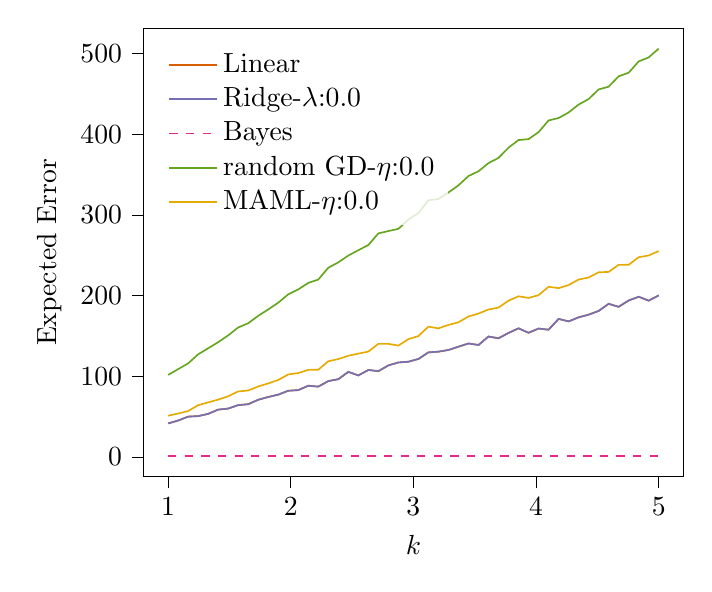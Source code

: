 % This file was created with tikzplotlib v0.10.1.
\begin{tikzpicture}

\definecolor{chocolate217952}{RGB}{217,95,2}
\definecolor{darkcyan27158119}{RGB}{27,158,119}
\definecolor{darkgoldenrod16611829}{RGB}{166,118,29}
\definecolor{darkgray176}{RGB}{176,176,176}
\definecolor{deeppink23141138}{RGB}{231,41,138}
\definecolor{lightslategray117112179}{RGB}{117,112,179}
\definecolor{olivedrab10216630}{RGB}{102,166,30}
\definecolor{orange2301712}{RGB}{230,171,2}

\begin{axis}[
legend cell align={left},
legend style={
  fill opacity=0.8,
  draw opacity=1,
  text opacity=1,
  at={(0.03,0.97)},
  anchor=north west,
  draw=none
},
tick align=outside,
tick pos=left,
x grid style={darkgray176},
xlabel={\(\displaystyle k\)},
xmin=0.8, xmax=5.2,
xtick style={color=black},
y grid style={darkgray176},
ylabel={Expected Error},
ymin=-24.252, ymax=531.293,
ytick style={color=black}
]

\addplot [semithick, chocolate217952]
table {%
1 41.555
1.082 45.197
1.163 50.012
1.245 50.64
1.327 53.427
1.408 58.68
1.49 60.0
1.571 64.285
1.653 65.369
1.735 70.919
1.816 74.334
1.898 77.237
1.98 82.087
2.061 82.856
2.143 88.304
2.224 87.164
2.306 94.015
2.388 96.415
2.469 105.436
2.551 101.075
2.633 107.84
2.714 106.303
2.796 113.491
2.878 117.131
2.959 118.032
3.041 121.466
3.122 129.61
3.204 130.519
3.286 132.611
3.367 136.67
3.449 140.612
3.531 138.791
3.612 149.283
3.694 147.074
3.776 153.77
3.857 159.416
3.939 153.915
4.02 159.146
4.102 157.709
4.184 171.121
4.265 168.007
4.347 173.04
4.429 176.359
4.51 180.954
4.592 189.798
4.673 186.06
4.755 193.908
4.837 198.542
4.918 193.709
5 200.208
};
\addlegendentry{Linear}
\addplot [semithick, lightslategray117112179]
table {%
1 41.555
1.082 45.197
1.163 50.012
1.245 50.64
1.327 53.427
1.408 58.68
1.49 60.0
1.571 64.285
1.653 65.369
1.735 70.919
1.816 74.334
1.898 77.237
1.98 82.087
2.061 82.856
2.143 88.304
2.224 87.164
2.306 94.015
2.388 96.415
2.469 105.436
2.551 101.075
2.633 107.84
2.714 106.303
2.796 113.491
2.878 117.131
2.959 118.032
3.041 121.466
3.122 129.61
3.204 130.519
3.286 132.611
3.367 136.67
3.449 140.612
3.531 138.791
3.612 149.283
3.694 147.074
3.776 153.77
3.857 159.416
3.939 153.915
4.02 159.146
4.102 157.709
4.184 171.121
4.265 168.007
4.347 173.04
4.429 176.359
4.51 180.954
4.592 189.798
4.673 186.06
4.755 193.908
4.837 198.542
4.918 193.709
5 200.208
};
\addlegendentry{Ridge-$\lambda$:0.0}
\addplot [semithick, deeppink23141138, dashed]
table {%
1 1.0
1.082 1.0
1.163 1.0
1.245 1.0
1.327 1.0
1.408 1.0
1.49 1.0
1.571 1.0
1.653 1.0
1.735 1.0
1.816 1.0
1.898 1.0
1.98 1.0
2.061 1.0
2.143 1.0
2.224 1.0
2.306 1.0
2.388 1.0
2.469 1.0
2.551 1.0
2.633 1.0
2.714 1.0
2.796 1.0
2.878 1.0
2.959 1.0
3.041 1.0
3.122 1.0
3.204 1.0
3.286 1.0
3.367 1.0
3.449 1.0
3.531 1.0
3.612 1.0
3.694 1.0
3.776 1.0
3.857 1.0
3.939 1.0
4.02 1.0
4.102 1.0
4.184 1.0
4.265 1.0
4.347 1.0
4.429 1.0
4.51 1.0
4.592 1.0
4.673 1.0
4.755 1.0
4.837 1.0
4.918 1.0
5 1.0
};
\addlegendentry{Bayes}
\addplot [semithick, olivedrab10216630]
table {%
1 101.714
1.082 108.884
1.163 115.925
1.245 127.242
1.327 134.74
1.408 142.234
1.49 150.718
1.571 160.444
1.653 165.745
1.735 174.955
1.816 182.797
1.898 191.179
1.98 201.595
2.061 207.644
2.143 215.666
2.224 219.768
2.306 234.485
2.388 241.186
2.469 249.555
2.551 256.226
2.633 262.67
2.714 277.031
2.796 279.942
2.878 282.742
2.959 294.168
3.041 302.29
3.122 318.014
3.204 319.723
3.286 327.8
3.367 336.582
3.449 348.142
3.531 354.055
3.612 364.161
3.694 370.628
3.776 383.387
3.857 392.714
3.939 393.861
4.02 402.498
4.102 417.0
4.184 420.039
4.265 426.857
4.347 436.685
4.429 443.539
4.51 455.418
4.592 458.855
4.673 471.683
4.755 476.165
4.837 490.175
4.918 495.123
5 506.041
};
\addlegendentry{random GD-$\eta$:0.0}
\addplot [semithick, orange2301712]
table {%
1 51.113
1.082 53.905
1.163 56.89
1.245 64.204
1.327 67.665
1.408 71.106
1.49 75.277
1.571 81.185
1.653 82.369
1.735 87.419
1.816 91.144
1.898 95.435
1.98 102.334
2.061 103.962
2.143 107.957
2.224 108.091
2.306 118.616
2.388 121.366
2.469 125.454
2.551 128.072
2.633 130.625
2.714 140.193
2.796 140.112
2.878 138.054
2.959 146.072
3.041 149.872
3.122 161.494
3.204 159.393
3.286 163.675
3.367 166.907
3.449 174.086
3.531 177.747
3.612 182.733
3.694 185.147
3.776 193.702
3.857 199.14
3.939 197.106
4.02 200.535
4.102 210.912
4.184 209.187
4.265 213.046
4.347 219.871
4.429 222.411
4.51 228.845
4.592 229.335
4.673 238.065
4.755 238.152
4.837 247.533
4.918 249.703
5 255.195
};
\addlegendentry{MAML-$\eta$:0.0}

\end{axis}

\end{tikzpicture}
